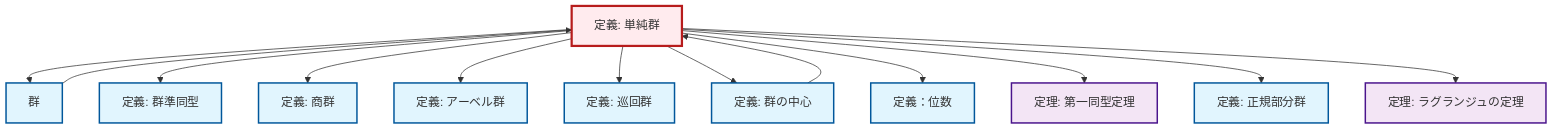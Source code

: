 graph TD
    classDef definition fill:#e1f5fe,stroke:#01579b,stroke-width:2px
    classDef theorem fill:#f3e5f5,stroke:#4a148c,stroke-width:2px
    classDef axiom fill:#fff3e0,stroke:#e65100,stroke-width:2px
    classDef example fill:#e8f5e9,stroke:#1b5e20,stroke-width:2px
    classDef current fill:#ffebee,stroke:#b71c1c,stroke-width:3px
    def-order["定義：位数"]:::definition
    def-cyclic-group["定義: 巡回群"]:::definition
    thm-first-isomorphism["定理: 第一同型定理"]:::theorem
    thm-lagrange["定理: ラグランジュの定理"]:::theorem
    def-simple-group["定義: 単純群"]:::definition
    def-group["群"]:::definition
    def-quotient-group["定義: 商群"]:::definition
    def-abelian-group["定義: アーベル群"]:::definition
    def-normal-subgroup["定義: 正規部分群"]:::definition
    def-center-of-group["定義: 群の中心"]:::definition
    def-homomorphism["定義: 群準同型"]:::definition
    def-simple-group --> def-group
    def-simple-group --> def-homomorphism
    def-simple-group --> def-quotient-group
    def-simple-group --> def-abelian-group
    def-simple-group --> def-cyclic-group
    def-simple-group --> def-center-of-group
    def-simple-group --> def-order
    def-simple-group --> thm-first-isomorphism
    def-simple-group --> def-normal-subgroup
    def-center-of-group --> def-simple-group
    def-group --> def-simple-group
    def-simple-group --> thm-lagrange
    class def-simple-group current